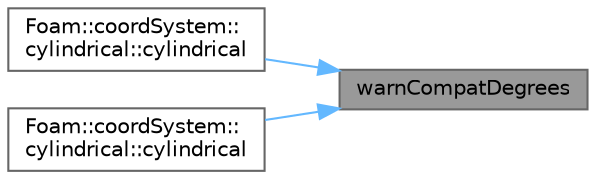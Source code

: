 digraph "warnCompatDegrees"
{
 // LATEX_PDF_SIZE
  bgcolor="transparent";
  edge [fontname=Helvetica,fontsize=10,labelfontname=Helvetica,labelfontsize=10];
  node [fontname=Helvetica,fontsize=10,shape=box,height=0.2,width=0.4];
  rankdir="RL";
  Node1 [id="Node000001",label="warnCompatDegrees",height=0.2,width=0.4,color="gray40", fillcolor="grey60", style="filled", fontcolor="black",tooltip=" "];
  Node1 -> Node2 [id="edge1_Node000001_Node000002",dir="back",color="steelblue1",style="solid",tooltip=" "];
  Node2 [id="Node000002",label="Foam::coordSystem::\lcylindrical::cylindrical",height=0.2,width=0.4,color="grey40", fillcolor="white", style="filled",URL="$classFoam_1_1coordSystem_1_1cylindrical.html#abb4d7e2b08974ffd83369f7747343fe2",tooltip=" "];
  Node1 -> Node3 [id="edge2_Node000001_Node000003",dir="back",color="steelblue1",style="solid",tooltip=" "];
  Node3 [id="Node000003",label="Foam::coordSystem::\lcylindrical::cylindrical",height=0.2,width=0.4,color="grey40", fillcolor="white", style="filled",URL="$classFoam_1_1coordSystem_1_1cylindrical.html#aad1abb11e7568bfe1f1c2d3d73c42da0",tooltip=" "];
}
